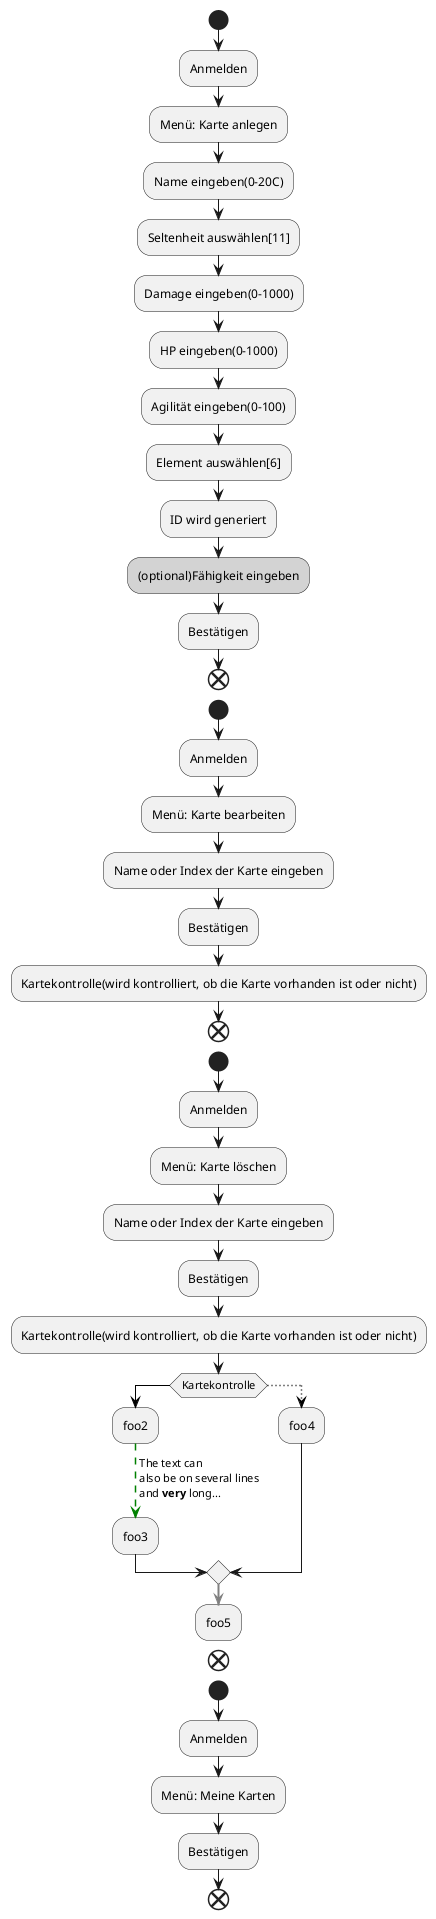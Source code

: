 @startuml
start
:Anmelden;
:Menü: Karte anlegen;
:Name eingeben(0-20C);
:Seltenheit auswählen[11];
:Damage eingeben(0-1000);
:HP eingeben(0-1000);
:Agilität eingeben(0-100);
:Element auswählen[6];
:ID wird generiert;
#LightGrey:(optional)Fähigkeit eingeben;
:Bestätigen;
end

start
:Anmelden;
:Menü: Karte bearbeiten;
:Name oder Index der Karte eingeben;
:Bestätigen;
:Kartekontrolle(wird kontrolliert, ob die Karte vorhanden ist oder nicht);
end

start
:Anmelden;
:Menü: Karte löschen;
:Name oder Index der Karte eingeben;
:Bestätigen;
:Kartekontrolle(wird kontrolliert, ob die Karte vorhanden ist oder nicht);
if (Kartekontrolle) then
  -[#black]->
  :foo2;
  -[#green,dashed]-> The text can
  also be on several lines
  and **very** long...;
  :foo3;
else

  -[#black,dotted]->
  :foo4;
endif
-[#gray,bold]->
:foo5;
detach
end

start
:Anmelden;
:Menü: Meine Karten;
:Bestätigen;
end

@enduml
